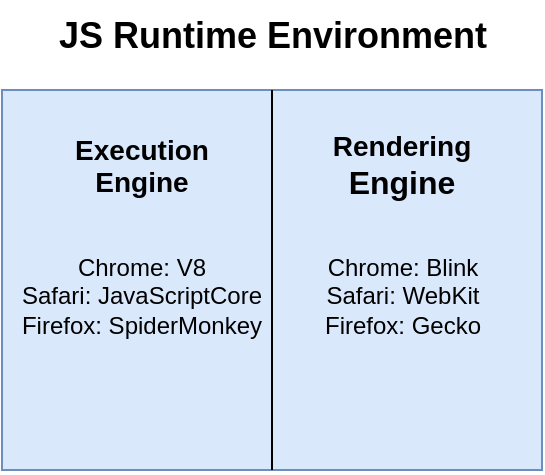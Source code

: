<mxfile>
    <diagram id="H2kvXb7V2vQiSiw_pHKd" name="Page-1">
        <mxGraphModel dx="637" dy="483" grid="1" gridSize="10" guides="1" tooltips="1" connect="1" arrows="1" fold="1" page="1" pageScale="1" pageWidth="850" pageHeight="1100" math="0" shadow="0">
            <root>
                <mxCell id="0"/>
                <mxCell id="1" parent="0"/>
                <mxCell id="2" value="" style="rounded=0;whiteSpace=wrap;html=1;fillColor=#dae8fc;strokeColor=#6c8ebf;" parent="1" vertex="1">
                    <mxGeometry x="70" y="160" width="270" height="190" as="geometry"/>
                </mxCell>
                <mxCell id="6" value="" style="endArrow=none;html=1;entryX=0.5;entryY=0;entryDx=0;entryDy=0;exitX=0.5;exitY=1;exitDx=0;exitDy=0;" parent="1" source="2" target="2" edge="1">
                    <mxGeometry width="50" height="50" relative="1" as="geometry">
                        <mxPoint x="180" y="280" as="sourcePoint"/>
                        <mxPoint x="230" y="230" as="targetPoint"/>
                    </mxGeometry>
                </mxCell>
                <mxCell id="7" value="&lt;font style=&quot;font-size: 14px;&quot;&gt;&lt;b style=&quot;&quot;&gt;Execution Engine&lt;/b&gt;&lt;/font&gt;&lt;div&gt;&lt;br&gt;&lt;/div&gt;" style="text;html=1;align=center;verticalAlign=middle;whiteSpace=wrap;rounded=0;" parent="1" vertex="1">
                    <mxGeometry x="110" y="190" width="60" height="30" as="geometry"/>
                </mxCell>
                <mxCell id="8" value="&lt;font style=&quot;font-size: 14px;&quot;&gt;&lt;b style=&quot;&quot;&gt;Rendering&lt;/b&gt;&lt;/font&gt;&lt;div&gt;&lt;font size=&quot;3&quot;&gt;&lt;b&gt;Engine&lt;/b&gt;&lt;/font&gt;&lt;/div&gt;&lt;div&gt;&lt;br&gt;&lt;/div&gt;" style="text;html=1;align=center;verticalAlign=middle;whiteSpace=wrap;rounded=0;" parent="1" vertex="1">
                    <mxGeometry x="240" y="190" width="60" height="30" as="geometry"/>
                </mxCell>
                <mxCell id="9" value="&lt;b&gt;&lt;font style=&quot;font-size: 18px;&quot;&gt;JS Runtime Environment&lt;/font&gt;&lt;/b&gt;&lt;div&gt;&lt;br&gt;&lt;/div&gt;" style="text;html=1;align=center;verticalAlign=middle;resizable=0;points=[];autosize=1;strokeColor=none;fillColor=none;" parent="1" vertex="1">
                    <mxGeometry x="85" y="115" width="240" height="50" as="geometry"/>
                </mxCell>
                <mxCell id="13" value="&lt;div&gt;Chrome: Blink&lt;/div&gt;&lt;div&gt;Safari: WebKit&lt;/div&gt;&lt;div&gt;Firefox: Gecko&lt;/div&gt;&lt;div&gt;&lt;br&gt;&lt;/div&gt;" style="text;html=1;align=center;verticalAlign=middle;resizable=0;points=[];autosize=1;strokeColor=none;fillColor=none;" parent="1" vertex="1">
                    <mxGeometry x="220" y="235" width="100" height="70" as="geometry"/>
                </mxCell>
                <mxCell id="14" value="Chrome: V8&lt;div&gt;Safari: JavaScriptCore&lt;/div&gt;&lt;div&gt;Firefox: SpiderMonkey&lt;/div&gt;&lt;div&gt;&lt;br&gt;&lt;/div&gt;" style="text;html=1;align=center;verticalAlign=middle;whiteSpace=wrap;rounded=0;" parent="1" vertex="1">
                    <mxGeometry x="75" y="255" width="130" height="30" as="geometry"/>
                </mxCell>
            </root>
        </mxGraphModel>
    </diagram>
</mxfile>